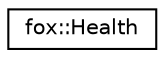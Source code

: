 digraph "Graphical Class Hierarchy"
{
 // LATEX_PDF_SIZE
  edge [fontname="Helvetica",fontsize="10",labelfontname="Helvetica",labelfontsize="10"];
  node [fontname="Helvetica",fontsize="10",shape=record];
  rankdir="LR";
  Node0 [label="fox::Health",height=0.2,width=0.4,color="black", fillcolor="white", style="filled",URL="$classfox_1_1Health.html",tooltip=" "];
}
